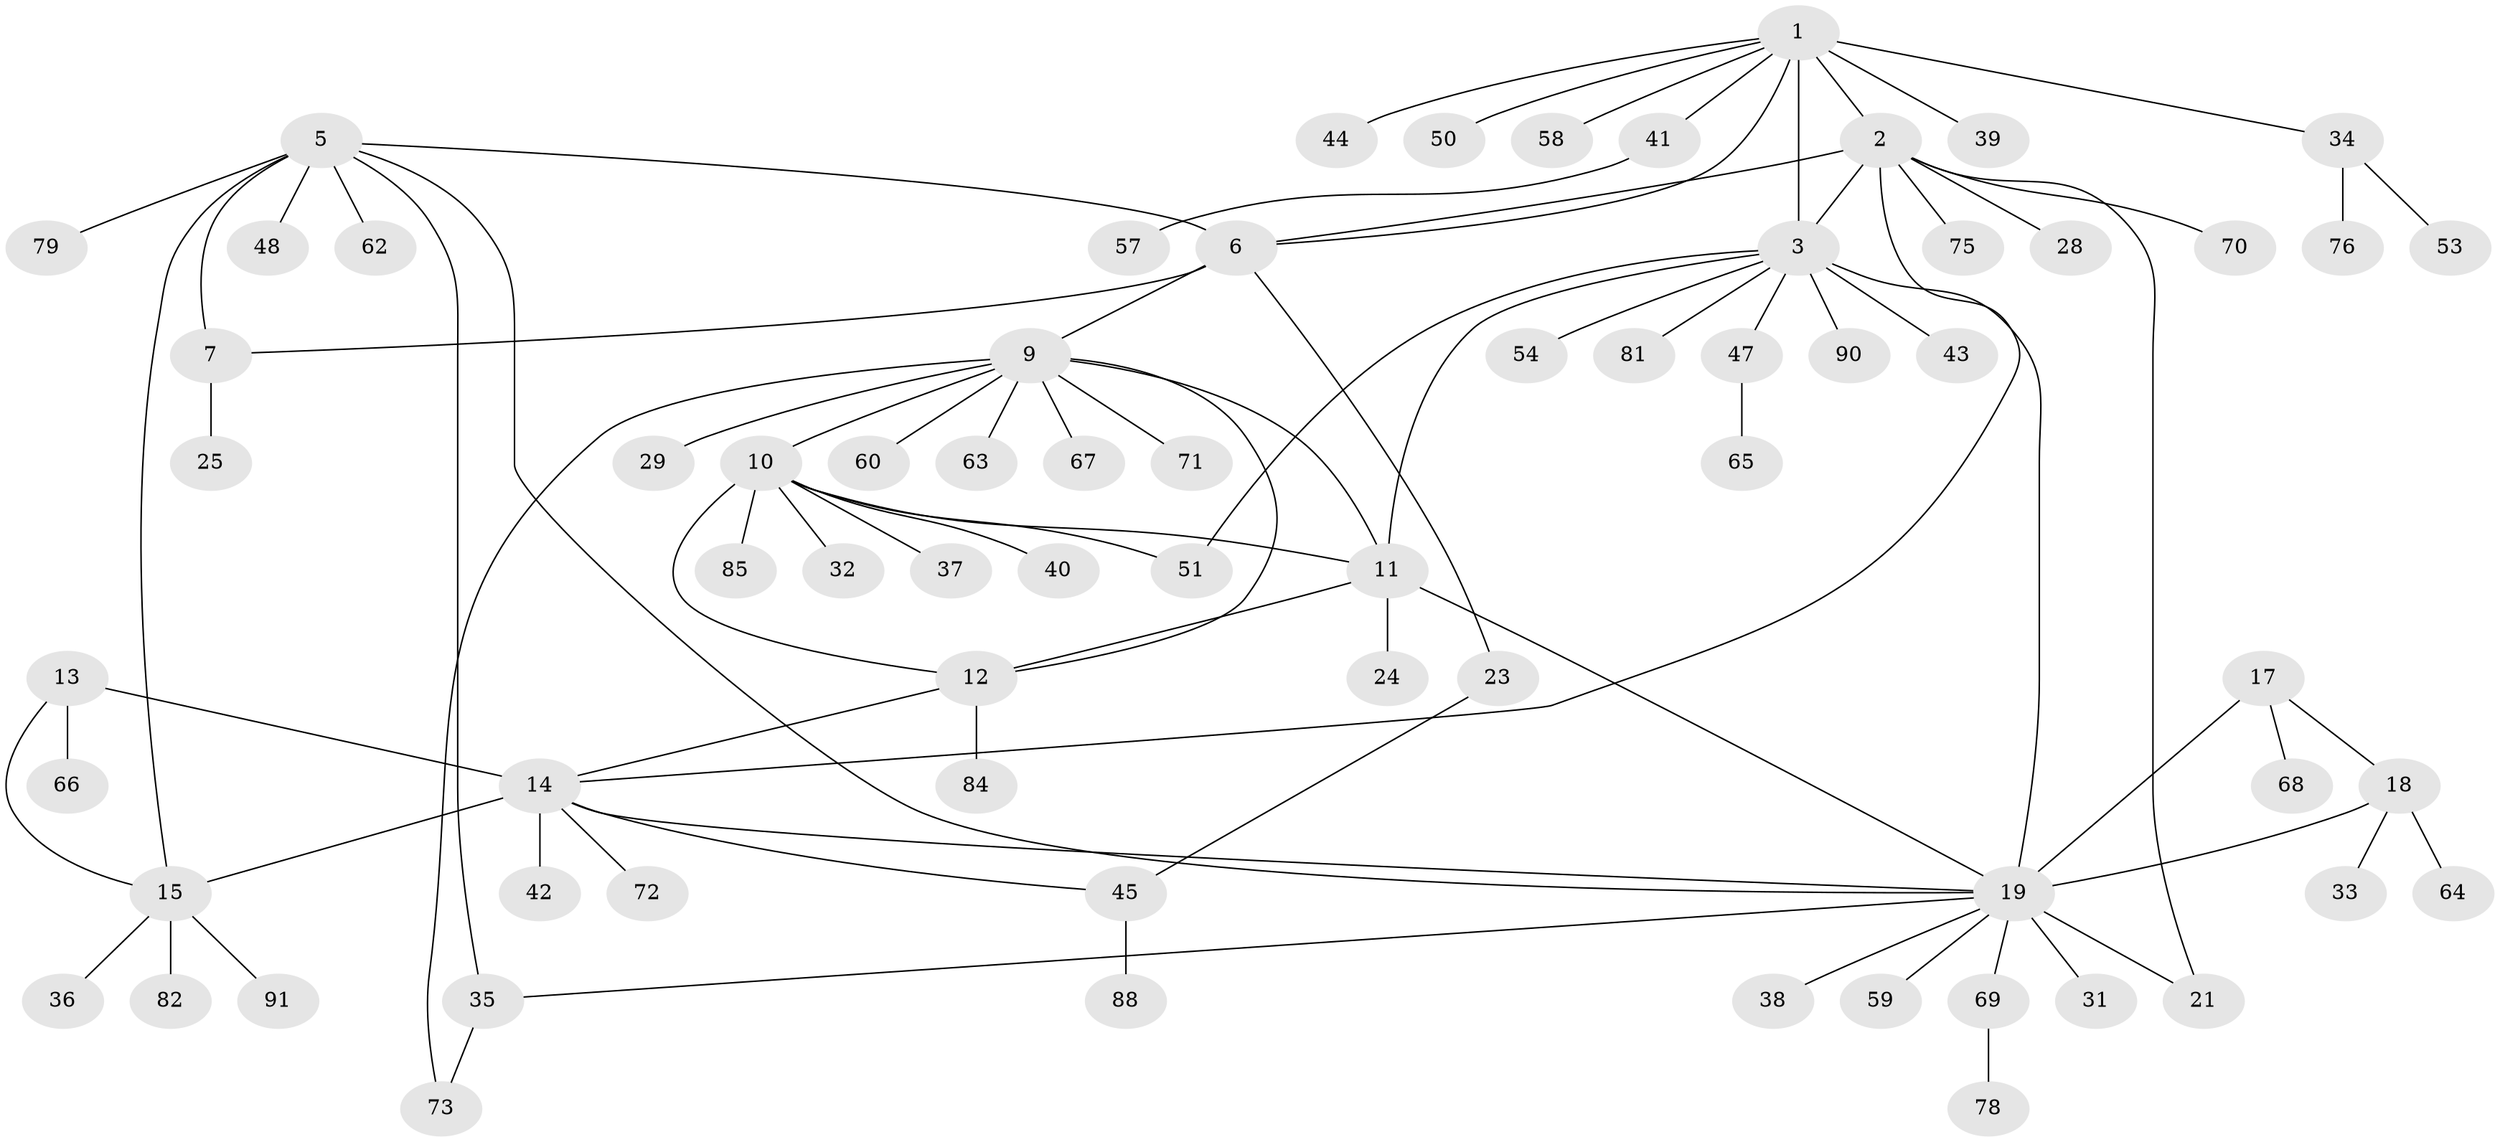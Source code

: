 // Generated by graph-tools (version 1.1) at 2025/52/02/27/25 19:52:17]
// undirected, 70 vertices, 88 edges
graph export_dot {
graph [start="1"]
  node [color=gray90,style=filled];
  1 [super="+4"];
  2 [super="+46"];
  3 [super="+26"];
  5 [super="+8"];
  6;
  7 [super="+74"];
  9 [super="+89"];
  10 [super="+30"];
  11 [super="+56"];
  12 [super="+27"];
  13 [super="+52"];
  14 [super="+16"];
  15 [super="+55"];
  17;
  18 [super="+22"];
  19 [super="+20"];
  21;
  23;
  24;
  25 [super="+86"];
  28;
  29;
  31;
  32 [super="+49"];
  33;
  34;
  35;
  36;
  37;
  38 [super="+61"];
  39 [super="+77"];
  40;
  41;
  42;
  43;
  44;
  45 [super="+83"];
  47;
  48;
  50;
  51;
  53;
  54;
  57;
  58;
  59;
  60;
  62;
  63;
  64;
  65;
  66 [super="+80"];
  67;
  68;
  69;
  70;
  71;
  72;
  73;
  75;
  76;
  78;
  79;
  81;
  82;
  84;
  85 [super="+87"];
  88;
  90;
  91;
  1 -- 2 [weight=2];
  1 -- 3 [weight=2];
  1 -- 34;
  1 -- 6;
  1 -- 39;
  1 -- 41;
  1 -- 44;
  1 -- 50;
  1 -- 58;
  2 -- 3;
  2 -- 21;
  2 -- 28;
  2 -- 70;
  2 -- 75;
  2 -- 6;
  2 -- 14;
  3 -- 11;
  3 -- 43;
  3 -- 47;
  3 -- 51;
  3 -- 54;
  3 -- 81;
  3 -- 90;
  3 -- 19;
  5 -- 6 [weight=2];
  5 -- 7 [weight=2];
  5 -- 35;
  5 -- 79;
  5 -- 48;
  5 -- 15;
  5 -- 19;
  5 -- 62;
  6 -- 7;
  6 -- 9;
  6 -- 23;
  7 -- 25;
  9 -- 10;
  9 -- 11;
  9 -- 12;
  9 -- 29;
  9 -- 60;
  9 -- 63;
  9 -- 67;
  9 -- 71;
  9 -- 73;
  10 -- 11;
  10 -- 12;
  10 -- 32;
  10 -- 37;
  10 -- 40;
  10 -- 51;
  10 -- 85;
  11 -- 12;
  11 -- 19;
  11 -- 24;
  12 -- 84;
  12 -- 14;
  13 -- 14 [weight=2];
  13 -- 15;
  13 -- 66;
  14 -- 15 [weight=2];
  14 -- 72;
  14 -- 19;
  14 -- 45;
  14 -- 42;
  15 -- 36;
  15 -- 82;
  15 -- 91;
  17 -- 18;
  17 -- 19 [weight=2];
  17 -- 68;
  18 -- 19 [weight=2];
  18 -- 33;
  18 -- 64;
  19 -- 21;
  19 -- 35;
  19 -- 38;
  19 -- 59;
  19 -- 69;
  19 -- 31;
  23 -- 45;
  34 -- 53;
  34 -- 76;
  35 -- 73;
  41 -- 57;
  45 -- 88;
  47 -- 65;
  69 -- 78;
}
